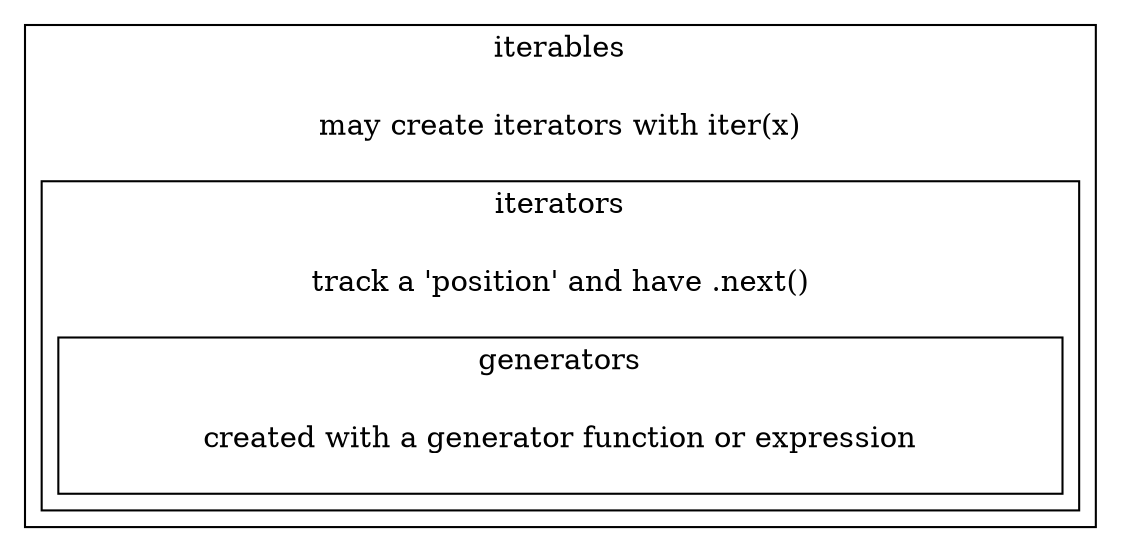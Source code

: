 digraph iterable_iterator {
    subgraph cluster1 {
        label = "iterables";
        "may create iterators with iter(x)" [style=filled,color=white];
        "may create iterators with iter(x)" -> "track a 'position' and have .next()" [style=invis];
        subgraph cluster2 {
            label = "iterators";
            "track a 'position' and have .next()" [style=filled,color=white];
            "track a 'position' and have .next()" -> "created with a generator function or expression" [style=invis];
            subgraph cluster3 {
                label = "generators";
                "created with a generator function or expression" [style=filled,color=white];
            }

        }
    }
}
